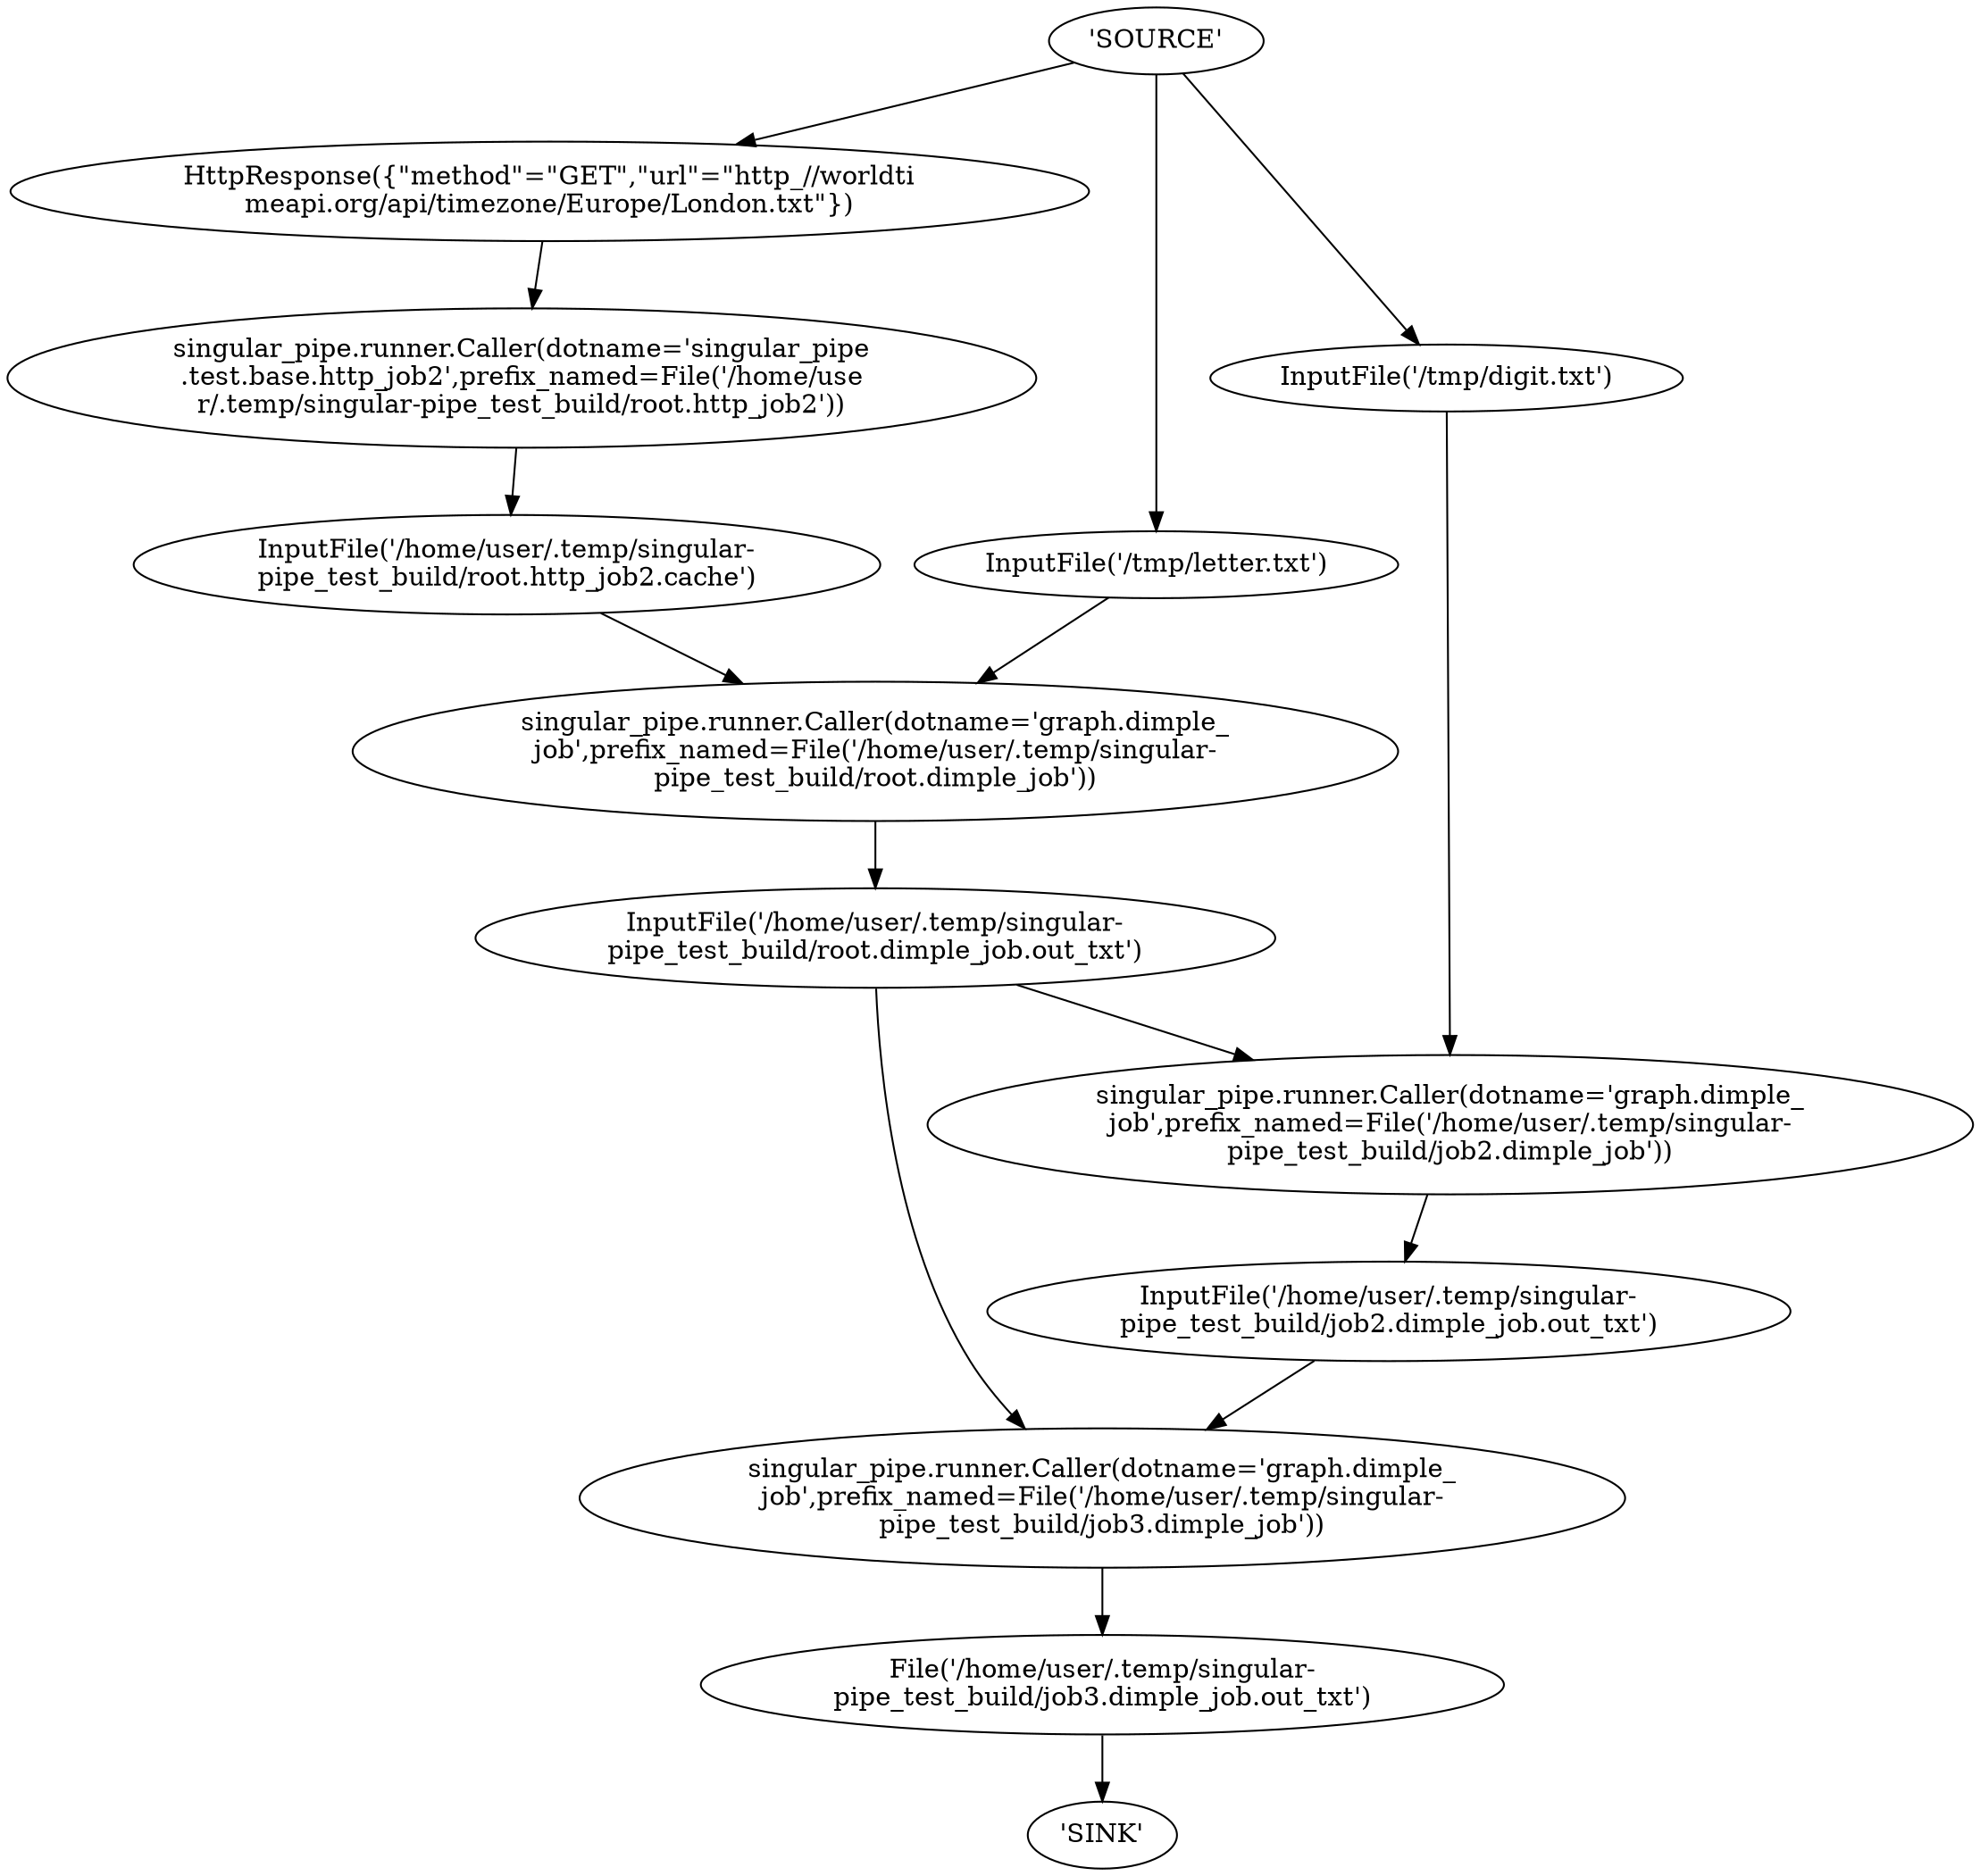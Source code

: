 strict digraph G {
	rankdir=TB
	"'SOURCE'" -> "HttpResponse({\"method\"=\"GET\",\"url\"=\"http_//worldti
meapi.org/api/timezone/Europe/London.txt\"})"
	"HttpResponse({\"method\"=\"GET\",\"url\"=\"http_//worldti
meapi.org/api/timezone/Europe/London.txt\"})" -> "singular_pipe.runner.Caller(dotname='singular_pipe
.test.base.http_job2',prefix_named=File('/home/use
r/.temp/singular-pipe_test_build/root.http_job2'))"
	"singular_pipe.runner.Caller(dotname='singular_pipe
.test.base.http_job2',prefix_named=File('/home/use
r/.temp/singular-pipe_test_build/root.http_job2'))" -> "InputFile('/home/user/.temp/singular-
pipe_test_build/root.http_job2.cache')"
	"InputFile('/home/user/.temp/singular-
pipe_test_build/root.http_job2.cache')" -> "singular_pipe.runner.Caller(dotname='graph.dimple_
job',prefix_named=File('/home/user/.temp/singular-
pipe_test_build/root.dimple_job'))"
	"'SOURCE'" -> "InputFile('/tmp/letter.txt')"
	"InputFile('/tmp/letter.txt')" -> "singular_pipe.runner.Caller(dotname='graph.dimple_
job',prefix_named=File('/home/user/.temp/singular-
pipe_test_build/root.dimple_job'))"
	"singular_pipe.runner.Caller(dotname='graph.dimple_
job',prefix_named=File('/home/user/.temp/singular-
pipe_test_build/root.dimple_job'))" -> "InputFile('/home/user/.temp/singular-
pipe_test_build/root.dimple_job.out_txt')"
	"InputFile('/home/user/.temp/singular-
pipe_test_build/root.dimple_job.out_txt')" -> "singular_pipe.runner.Caller(dotname='graph.dimple_
job',prefix_named=File('/home/user/.temp/singular-
pipe_test_build/job3.dimple_job'))"
	"'SOURCE'" -> "HttpResponse({\"method\"=\"GET\",\"url\"=\"http_//worldti
meapi.org/api/timezone/Europe/London.txt\"})"
	"HttpResponse({\"method\"=\"GET\",\"url\"=\"http_//worldti
meapi.org/api/timezone/Europe/London.txt\"})" -> "singular_pipe.runner.Caller(dotname='singular_pipe
.test.base.http_job2',prefix_named=File('/home/use
r/.temp/singular-pipe_test_build/root.http_job2'))"
	"singular_pipe.runner.Caller(dotname='singular_pipe
.test.base.http_job2',prefix_named=File('/home/use
r/.temp/singular-pipe_test_build/root.http_job2'))" -> "InputFile('/home/user/.temp/singular-
pipe_test_build/root.http_job2.cache')"
	"InputFile('/home/user/.temp/singular-
pipe_test_build/root.http_job2.cache')" -> "singular_pipe.runner.Caller(dotname='graph.dimple_
job',prefix_named=File('/home/user/.temp/singular-
pipe_test_build/root.dimple_job'))"
	"'SOURCE'" -> "InputFile('/tmp/letter.txt')"
	"InputFile('/tmp/letter.txt')" -> "singular_pipe.runner.Caller(dotname='graph.dimple_
job',prefix_named=File('/home/user/.temp/singular-
pipe_test_build/root.dimple_job'))"
	"singular_pipe.runner.Caller(dotname='graph.dimple_
job',prefix_named=File('/home/user/.temp/singular-
pipe_test_build/root.dimple_job'))" -> "InputFile('/home/user/.temp/singular-
pipe_test_build/root.dimple_job.out_txt')"
	"InputFile('/home/user/.temp/singular-
pipe_test_build/root.dimple_job.out_txt')" -> "singular_pipe.runner.Caller(dotname='graph.dimple_
job',prefix_named=File('/home/user/.temp/singular-
pipe_test_build/job2.dimple_job'))"
	"'SOURCE'" -> "InputFile('/tmp/digit.txt')"
	"InputFile('/tmp/digit.txt')" -> "singular_pipe.runner.Caller(dotname='graph.dimple_
job',prefix_named=File('/home/user/.temp/singular-
pipe_test_build/job2.dimple_job'))"
	"singular_pipe.runner.Caller(dotname='graph.dimple_
job',prefix_named=File('/home/user/.temp/singular-
pipe_test_build/job2.dimple_job'))" -> "InputFile('/home/user/.temp/singular-
pipe_test_build/job2.dimple_job.out_txt')"
	"InputFile('/home/user/.temp/singular-
pipe_test_build/job2.dimple_job.out_txt')" -> "singular_pipe.runner.Caller(dotname='graph.dimple_
job',prefix_named=File('/home/user/.temp/singular-
pipe_test_build/job3.dimple_job'))"
	"singular_pipe.runner.Caller(dotname='graph.dimple_
job',prefix_named=File('/home/user/.temp/singular-
pipe_test_build/job3.dimple_job'))" -> "File('/home/user/.temp/singular-
pipe_test_build/job3.dimple_job.out_txt')"
	"File('/home/user/.temp/singular-
pipe_test_build/job3.dimple_job.out_txt')" -> "'SINK'"
}
